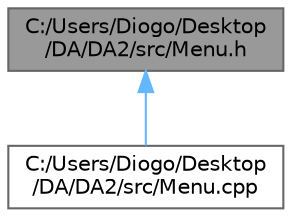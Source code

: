 digraph "C:/Users/Diogo/Desktop/DA/DA2/src/Menu.h"
{
 // LATEX_PDF_SIZE
  bgcolor="transparent";
  edge [fontname=Helvetica,fontsize=10,labelfontname=Helvetica,labelfontsize=10];
  node [fontname=Helvetica,fontsize=10,shape=box,height=0.2,width=0.4];
  Node1 [label="C:/Users/Diogo/Desktop\l/DA/DA2/src/Menu.h",height=0.2,width=0.4,color="gray40", fillcolor="grey60", style="filled", fontcolor="black",tooltip=" "];
  Node1 -> Node2 [dir="back",color="steelblue1",style="solid"];
  Node2 [label="C:/Users/Diogo/Desktop\l/DA/DA2/src/Menu.cpp",height=0.2,width=0.4,color="grey40", fillcolor="white", style="filled",URL="$_menu_8cpp.html",tooltip=" "];
}
